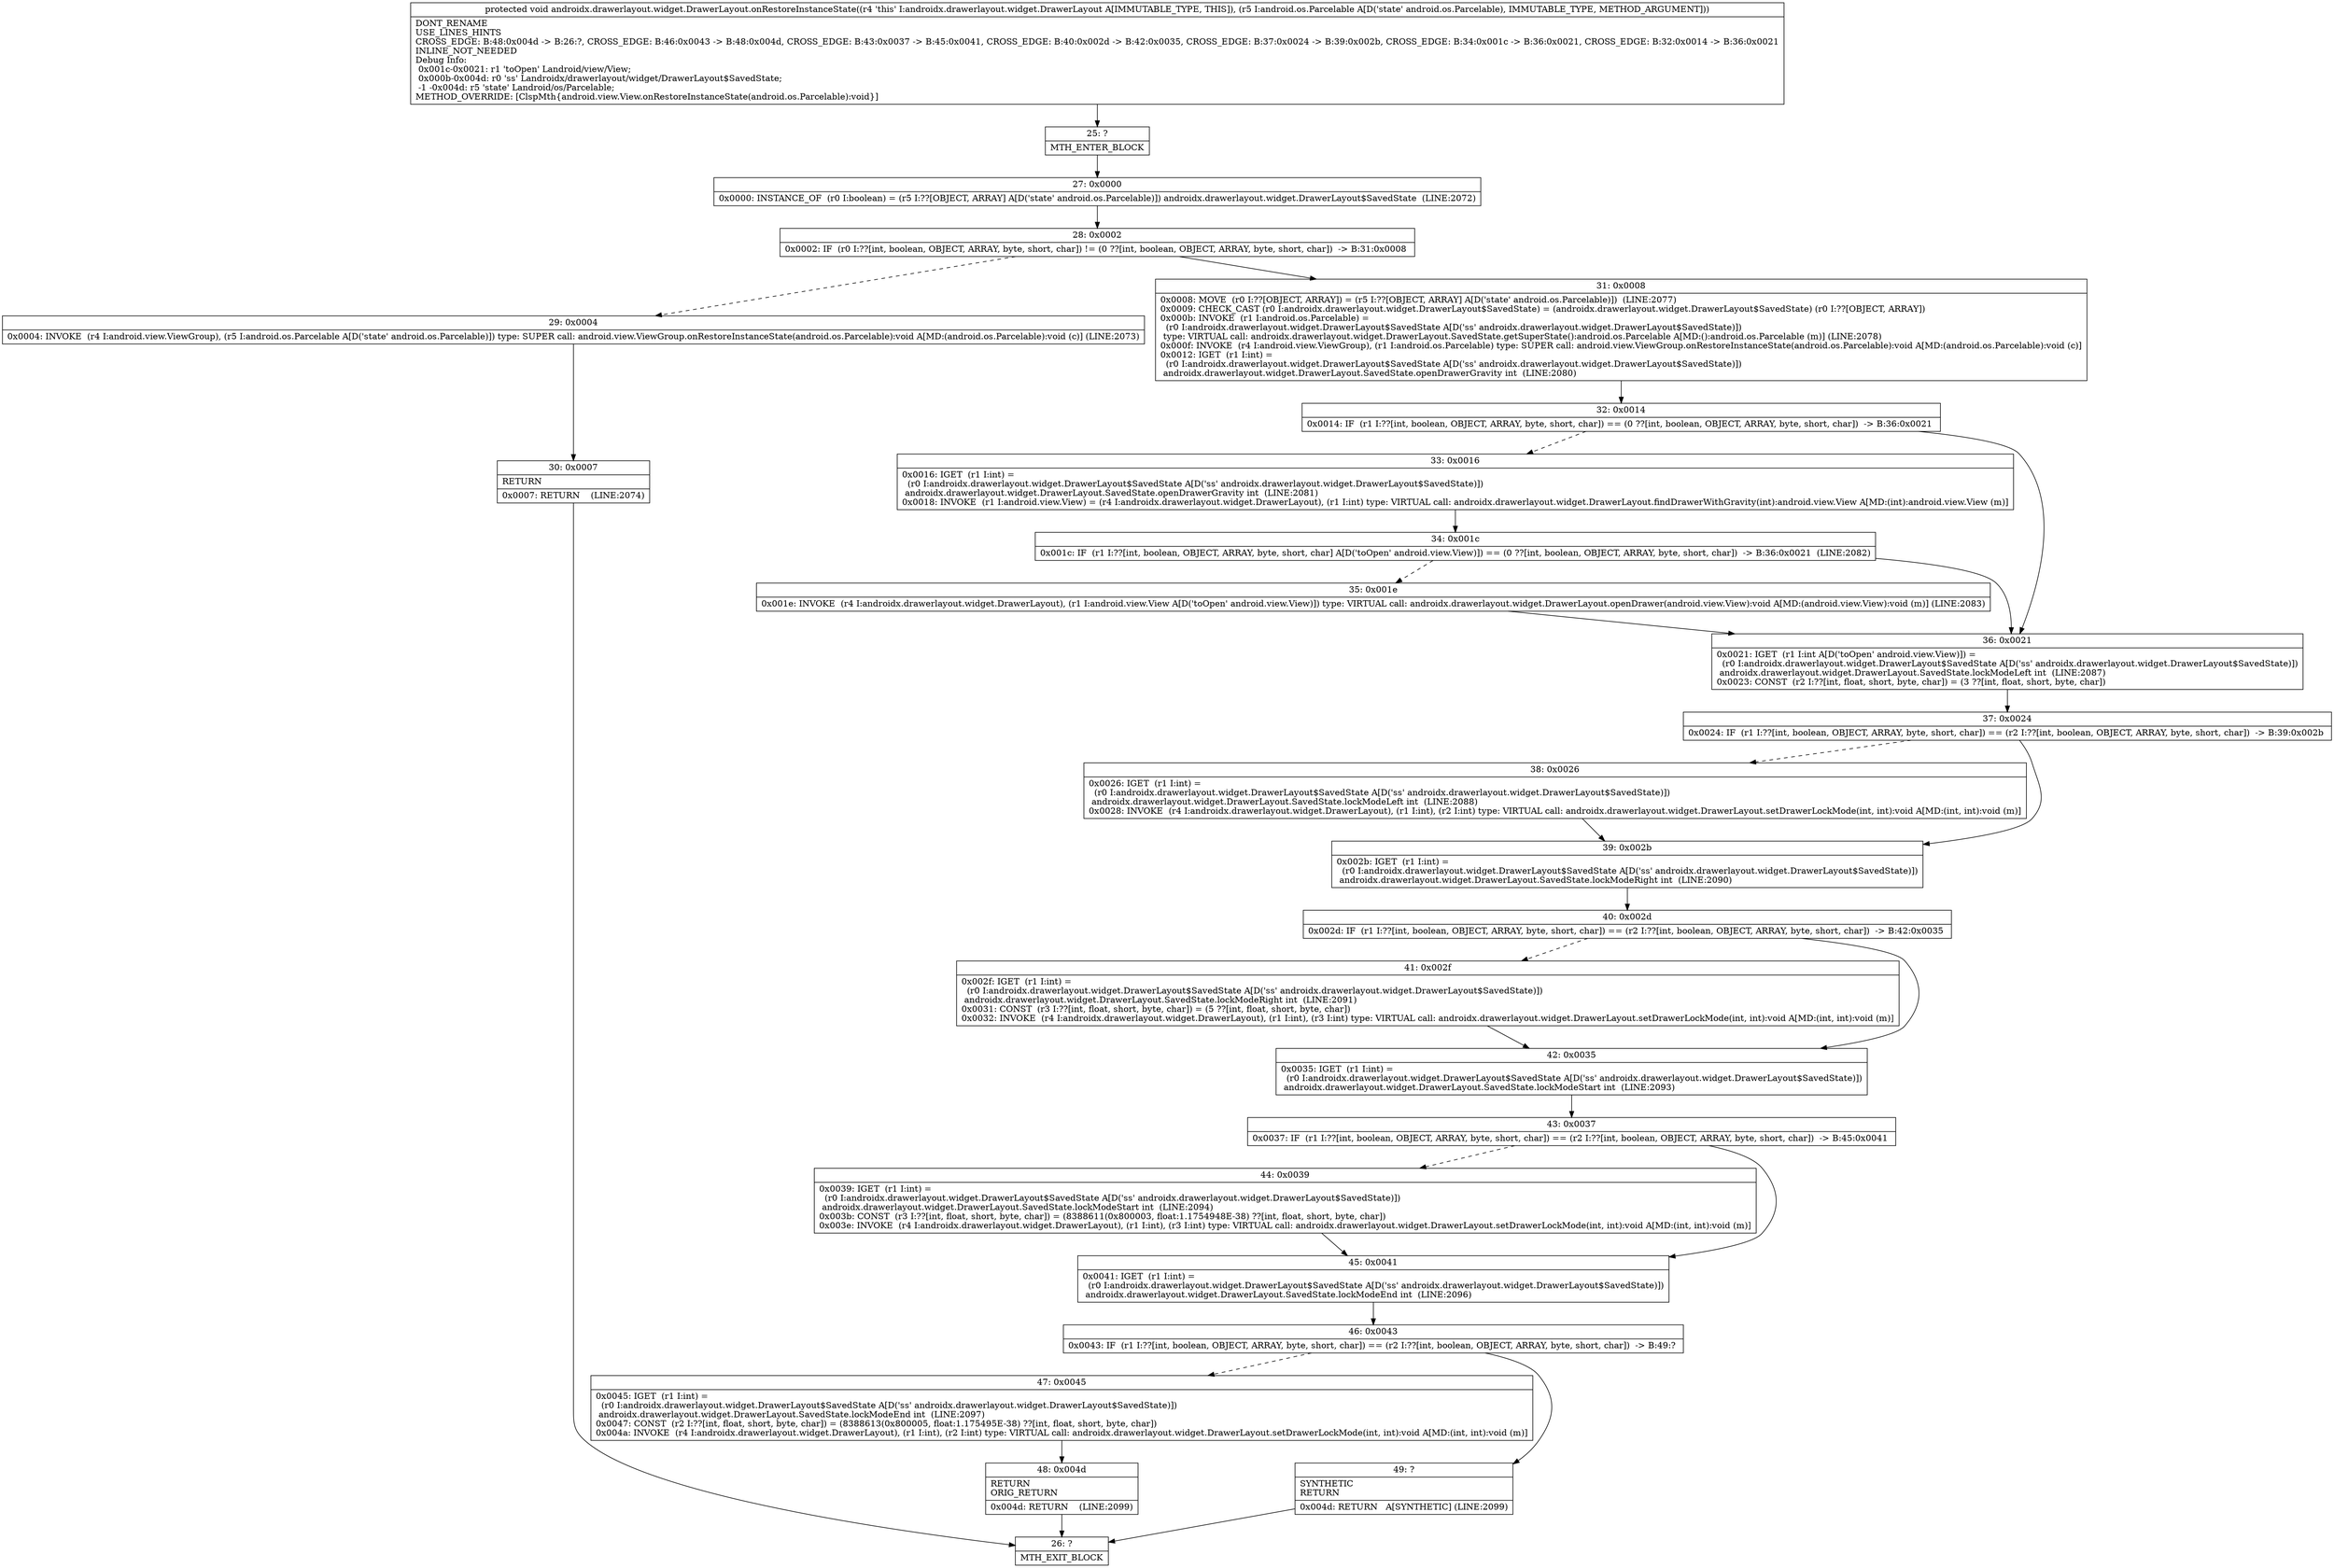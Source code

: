 digraph "CFG forandroidx.drawerlayout.widget.DrawerLayout.onRestoreInstanceState(Landroid\/os\/Parcelable;)V" {
Node_25 [shape=record,label="{25\:\ ?|MTH_ENTER_BLOCK\l}"];
Node_27 [shape=record,label="{27\:\ 0x0000|0x0000: INSTANCE_OF  (r0 I:boolean) = (r5 I:??[OBJECT, ARRAY] A[D('state' android.os.Parcelable)]) androidx.drawerlayout.widget.DrawerLayout$SavedState  (LINE:2072)\l}"];
Node_28 [shape=record,label="{28\:\ 0x0002|0x0002: IF  (r0 I:??[int, boolean, OBJECT, ARRAY, byte, short, char]) != (0 ??[int, boolean, OBJECT, ARRAY, byte, short, char])  \-\> B:31:0x0008 \l}"];
Node_29 [shape=record,label="{29\:\ 0x0004|0x0004: INVOKE  (r4 I:android.view.ViewGroup), (r5 I:android.os.Parcelable A[D('state' android.os.Parcelable)]) type: SUPER call: android.view.ViewGroup.onRestoreInstanceState(android.os.Parcelable):void A[MD:(android.os.Parcelable):void (c)] (LINE:2073)\l}"];
Node_30 [shape=record,label="{30\:\ 0x0007|RETURN\l|0x0007: RETURN    (LINE:2074)\l}"];
Node_26 [shape=record,label="{26\:\ ?|MTH_EXIT_BLOCK\l}"];
Node_31 [shape=record,label="{31\:\ 0x0008|0x0008: MOVE  (r0 I:??[OBJECT, ARRAY]) = (r5 I:??[OBJECT, ARRAY] A[D('state' android.os.Parcelable)])  (LINE:2077)\l0x0009: CHECK_CAST (r0 I:androidx.drawerlayout.widget.DrawerLayout$SavedState) = (androidx.drawerlayout.widget.DrawerLayout$SavedState) (r0 I:??[OBJECT, ARRAY]) \l0x000b: INVOKE  (r1 I:android.os.Parcelable) = \l  (r0 I:androidx.drawerlayout.widget.DrawerLayout$SavedState A[D('ss' androidx.drawerlayout.widget.DrawerLayout$SavedState)])\l type: VIRTUAL call: androidx.drawerlayout.widget.DrawerLayout.SavedState.getSuperState():android.os.Parcelable A[MD:():android.os.Parcelable (m)] (LINE:2078)\l0x000f: INVOKE  (r4 I:android.view.ViewGroup), (r1 I:android.os.Parcelable) type: SUPER call: android.view.ViewGroup.onRestoreInstanceState(android.os.Parcelable):void A[MD:(android.os.Parcelable):void (c)]\l0x0012: IGET  (r1 I:int) = \l  (r0 I:androidx.drawerlayout.widget.DrawerLayout$SavedState A[D('ss' androidx.drawerlayout.widget.DrawerLayout$SavedState)])\l androidx.drawerlayout.widget.DrawerLayout.SavedState.openDrawerGravity int  (LINE:2080)\l}"];
Node_32 [shape=record,label="{32\:\ 0x0014|0x0014: IF  (r1 I:??[int, boolean, OBJECT, ARRAY, byte, short, char]) == (0 ??[int, boolean, OBJECT, ARRAY, byte, short, char])  \-\> B:36:0x0021 \l}"];
Node_33 [shape=record,label="{33\:\ 0x0016|0x0016: IGET  (r1 I:int) = \l  (r0 I:androidx.drawerlayout.widget.DrawerLayout$SavedState A[D('ss' androidx.drawerlayout.widget.DrawerLayout$SavedState)])\l androidx.drawerlayout.widget.DrawerLayout.SavedState.openDrawerGravity int  (LINE:2081)\l0x0018: INVOKE  (r1 I:android.view.View) = (r4 I:androidx.drawerlayout.widget.DrawerLayout), (r1 I:int) type: VIRTUAL call: androidx.drawerlayout.widget.DrawerLayout.findDrawerWithGravity(int):android.view.View A[MD:(int):android.view.View (m)]\l}"];
Node_34 [shape=record,label="{34\:\ 0x001c|0x001c: IF  (r1 I:??[int, boolean, OBJECT, ARRAY, byte, short, char] A[D('toOpen' android.view.View)]) == (0 ??[int, boolean, OBJECT, ARRAY, byte, short, char])  \-\> B:36:0x0021  (LINE:2082)\l}"];
Node_35 [shape=record,label="{35\:\ 0x001e|0x001e: INVOKE  (r4 I:androidx.drawerlayout.widget.DrawerLayout), (r1 I:android.view.View A[D('toOpen' android.view.View)]) type: VIRTUAL call: androidx.drawerlayout.widget.DrawerLayout.openDrawer(android.view.View):void A[MD:(android.view.View):void (m)] (LINE:2083)\l}"];
Node_36 [shape=record,label="{36\:\ 0x0021|0x0021: IGET  (r1 I:int A[D('toOpen' android.view.View)]) = \l  (r0 I:androidx.drawerlayout.widget.DrawerLayout$SavedState A[D('ss' androidx.drawerlayout.widget.DrawerLayout$SavedState)])\l androidx.drawerlayout.widget.DrawerLayout.SavedState.lockModeLeft int  (LINE:2087)\l0x0023: CONST  (r2 I:??[int, float, short, byte, char]) = (3 ??[int, float, short, byte, char]) \l}"];
Node_37 [shape=record,label="{37\:\ 0x0024|0x0024: IF  (r1 I:??[int, boolean, OBJECT, ARRAY, byte, short, char]) == (r2 I:??[int, boolean, OBJECT, ARRAY, byte, short, char])  \-\> B:39:0x002b \l}"];
Node_38 [shape=record,label="{38\:\ 0x0026|0x0026: IGET  (r1 I:int) = \l  (r0 I:androidx.drawerlayout.widget.DrawerLayout$SavedState A[D('ss' androidx.drawerlayout.widget.DrawerLayout$SavedState)])\l androidx.drawerlayout.widget.DrawerLayout.SavedState.lockModeLeft int  (LINE:2088)\l0x0028: INVOKE  (r4 I:androidx.drawerlayout.widget.DrawerLayout), (r1 I:int), (r2 I:int) type: VIRTUAL call: androidx.drawerlayout.widget.DrawerLayout.setDrawerLockMode(int, int):void A[MD:(int, int):void (m)]\l}"];
Node_39 [shape=record,label="{39\:\ 0x002b|0x002b: IGET  (r1 I:int) = \l  (r0 I:androidx.drawerlayout.widget.DrawerLayout$SavedState A[D('ss' androidx.drawerlayout.widget.DrawerLayout$SavedState)])\l androidx.drawerlayout.widget.DrawerLayout.SavedState.lockModeRight int  (LINE:2090)\l}"];
Node_40 [shape=record,label="{40\:\ 0x002d|0x002d: IF  (r1 I:??[int, boolean, OBJECT, ARRAY, byte, short, char]) == (r2 I:??[int, boolean, OBJECT, ARRAY, byte, short, char])  \-\> B:42:0x0035 \l}"];
Node_41 [shape=record,label="{41\:\ 0x002f|0x002f: IGET  (r1 I:int) = \l  (r0 I:androidx.drawerlayout.widget.DrawerLayout$SavedState A[D('ss' androidx.drawerlayout.widget.DrawerLayout$SavedState)])\l androidx.drawerlayout.widget.DrawerLayout.SavedState.lockModeRight int  (LINE:2091)\l0x0031: CONST  (r3 I:??[int, float, short, byte, char]) = (5 ??[int, float, short, byte, char]) \l0x0032: INVOKE  (r4 I:androidx.drawerlayout.widget.DrawerLayout), (r1 I:int), (r3 I:int) type: VIRTUAL call: androidx.drawerlayout.widget.DrawerLayout.setDrawerLockMode(int, int):void A[MD:(int, int):void (m)]\l}"];
Node_42 [shape=record,label="{42\:\ 0x0035|0x0035: IGET  (r1 I:int) = \l  (r0 I:androidx.drawerlayout.widget.DrawerLayout$SavedState A[D('ss' androidx.drawerlayout.widget.DrawerLayout$SavedState)])\l androidx.drawerlayout.widget.DrawerLayout.SavedState.lockModeStart int  (LINE:2093)\l}"];
Node_43 [shape=record,label="{43\:\ 0x0037|0x0037: IF  (r1 I:??[int, boolean, OBJECT, ARRAY, byte, short, char]) == (r2 I:??[int, boolean, OBJECT, ARRAY, byte, short, char])  \-\> B:45:0x0041 \l}"];
Node_44 [shape=record,label="{44\:\ 0x0039|0x0039: IGET  (r1 I:int) = \l  (r0 I:androidx.drawerlayout.widget.DrawerLayout$SavedState A[D('ss' androidx.drawerlayout.widget.DrawerLayout$SavedState)])\l androidx.drawerlayout.widget.DrawerLayout.SavedState.lockModeStart int  (LINE:2094)\l0x003b: CONST  (r3 I:??[int, float, short, byte, char]) = (8388611(0x800003, float:1.1754948E\-38) ??[int, float, short, byte, char]) \l0x003e: INVOKE  (r4 I:androidx.drawerlayout.widget.DrawerLayout), (r1 I:int), (r3 I:int) type: VIRTUAL call: androidx.drawerlayout.widget.DrawerLayout.setDrawerLockMode(int, int):void A[MD:(int, int):void (m)]\l}"];
Node_45 [shape=record,label="{45\:\ 0x0041|0x0041: IGET  (r1 I:int) = \l  (r0 I:androidx.drawerlayout.widget.DrawerLayout$SavedState A[D('ss' androidx.drawerlayout.widget.DrawerLayout$SavedState)])\l androidx.drawerlayout.widget.DrawerLayout.SavedState.lockModeEnd int  (LINE:2096)\l}"];
Node_46 [shape=record,label="{46\:\ 0x0043|0x0043: IF  (r1 I:??[int, boolean, OBJECT, ARRAY, byte, short, char]) == (r2 I:??[int, boolean, OBJECT, ARRAY, byte, short, char])  \-\> B:49:? \l}"];
Node_47 [shape=record,label="{47\:\ 0x0045|0x0045: IGET  (r1 I:int) = \l  (r0 I:androidx.drawerlayout.widget.DrawerLayout$SavedState A[D('ss' androidx.drawerlayout.widget.DrawerLayout$SavedState)])\l androidx.drawerlayout.widget.DrawerLayout.SavedState.lockModeEnd int  (LINE:2097)\l0x0047: CONST  (r2 I:??[int, float, short, byte, char]) = (8388613(0x800005, float:1.175495E\-38) ??[int, float, short, byte, char]) \l0x004a: INVOKE  (r4 I:androidx.drawerlayout.widget.DrawerLayout), (r1 I:int), (r2 I:int) type: VIRTUAL call: androidx.drawerlayout.widget.DrawerLayout.setDrawerLockMode(int, int):void A[MD:(int, int):void (m)]\l}"];
Node_48 [shape=record,label="{48\:\ 0x004d|RETURN\lORIG_RETURN\l|0x004d: RETURN    (LINE:2099)\l}"];
Node_49 [shape=record,label="{49\:\ ?|SYNTHETIC\lRETURN\l|0x004d: RETURN   A[SYNTHETIC] (LINE:2099)\l}"];
MethodNode[shape=record,label="{protected void androidx.drawerlayout.widget.DrawerLayout.onRestoreInstanceState((r4 'this' I:androidx.drawerlayout.widget.DrawerLayout A[IMMUTABLE_TYPE, THIS]), (r5 I:android.os.Parcelable A[D('state' android.os.Parcelable), IMMUTABLE_TYPE, METHOD_ARGUMENT]))  | DONT_RENAME\lUSE_LINES_HINTS\lCROSS_EDGE: B:48:0x004d \-\> B:26:?, CROSS_EDGE: B:46:0x0043 \-\> B:48:0x004d, CROSS_EDGE: B:43:0x0037 \-\> B:45:0x0041, CROSS_EDGE: B:40:0x002d \-\> B:42:0x0035, CROSS_EDGE: B:37:0x0024 \-\> B:39:0x002b, CROSS_EDGE: B:34:0x001c \-\> B:36:0x0021, CROSS_EDGE: B:32:0x0014 \-\> B:36:0x0021\lINLINE_NOT_NEEDED\lDebug Info:\l  0x001c\-0x0021: r1 'toOpen' Landroid\/view\/View;\l  0x000b\-0x004d: r0 'ss' Landroidx\/drawerlayout\/widget\/DrawerLayout$SavedState;\l  \-1 \-0x004d: r5 'state' Landroid\/os\/Parcelable;\lMETHOD_OVERRIDE: [ClspMth\{android.view.View.onRestoreInstanceState(android.os.Parcelable):void\}]\l}"];
MethodNode -> Node_25;Node_25 -> Node_27;
Node_27 -> Node_28;
Node_28 -> Node_29[style=dashed];
Node_28 -> Node_31;
Node_29 -> Node_30;
Node_30 -> Node_26;
Node_31 -> Node_32;
Node_32 -> Node_33[style=dashed];
Node_32 -> Node_36;
Node_33 -> Node_34;
Node_34 -> Node_35[style=dashed];
Node_34 -> Node_36;
Node_35 -> Node_36;
Node_36 -> Node_37;
Node_37 -> Node_38[style=dashed];
Node_37 -> Node_39;
Node_38 -> Node_39;
Node_39 -> Node_40;
Node_40 -> Node_41[style=dashed];
Node_40 -> Node_42;
Node_41 -> Node_42;
Node_42 -> Node_43;
Node_43 -> Node_44[style=dashed];
Node_43 -> Node_45;
Node_44 -> Node_45;
Node_45 -> Node_46;
Node_46 -> Node_47[style=dashed];
Node_46 -> Node_49;
Node_47 -> Node_48;
Node_48 -> Node_26;
Node_49 -> Node_26;
}

